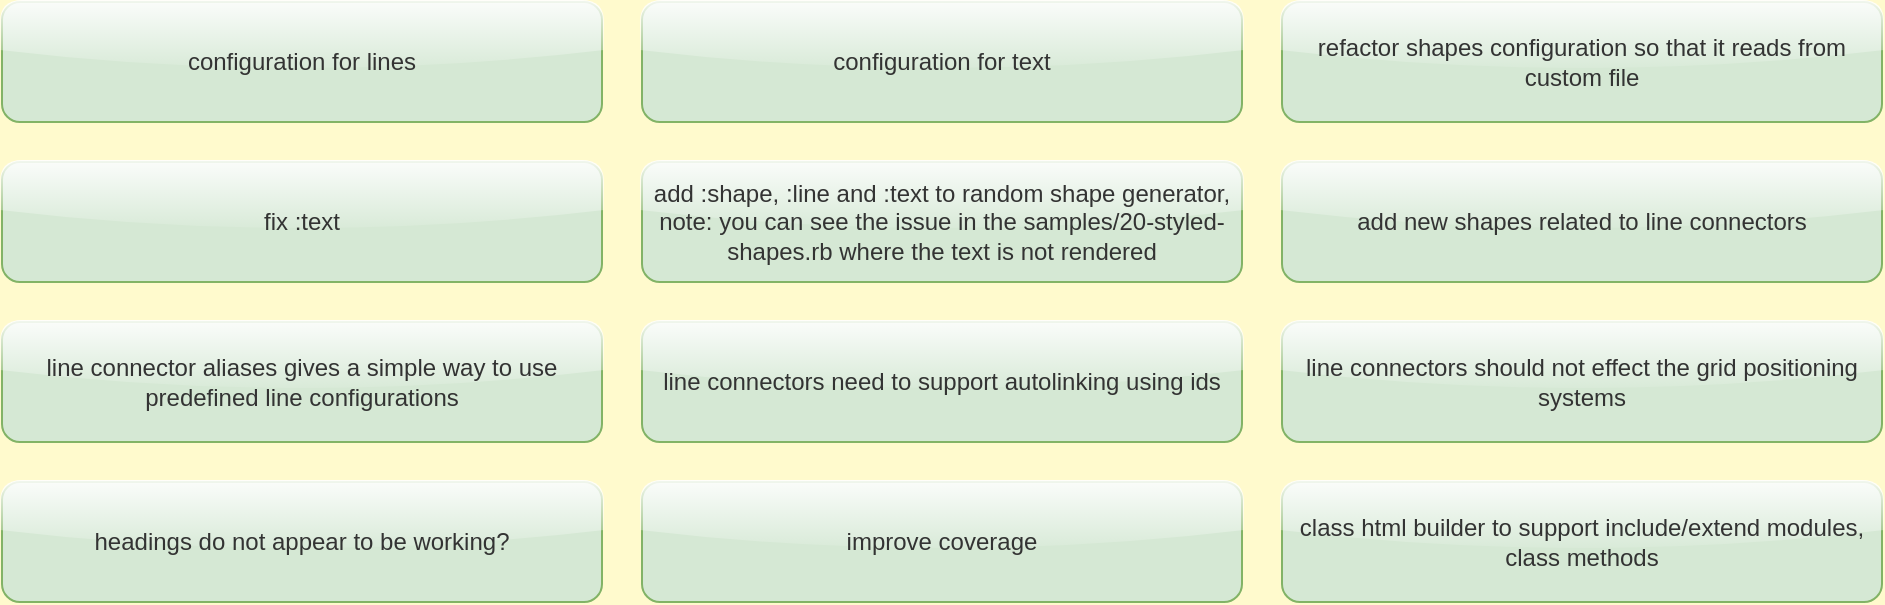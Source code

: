 <mxfile>
  <diagram id="b57" name="In progress">
    <mxGraphModel dx="0" dy="0" background="#FFFACD" grid="0" gridSize="10" guides="1" tooltips="1" connect="1" arrows="1" fold="1" page="1" pageScale="1" pageWidth="1169" pageHeight="827" math="0" shadow="0">
      <root>
        <mxCell id="page_root_b57" parent="b57"/>
        <mxCell id="node_root_b57" parent="page_root_b57"/>
        <mxCell id="b57-3" value="configuration for lines" style="whiteSpace=wrap;html=1;rounded=1;glass=1;fillColor=#d5e8d4;strokeColor=#82b366;fontColor=#333333" vertex="1" parent="node_root_b57">
          <mxGeometry x="10" y="10" width="300" height="60" as="geometry"/>
        </mxCell>
        <mxCell id="b57-4" value="configuration for text" style="whiteSpace=wrap;html=1;rounded=1;glass=1;fillColor=#d5e8d4;strokeColor=#82b366;fontColor=#333333" vertex="1" parent="node_root_b57">
          <mxGeometry x="330" y="10" width="300" height="60" as="geometry"/>
        </mxCell>
        <mxCell id="b57-5" value="refactor shapes configuration so that it reads from custom file" style="whiteSpace=wrap;html=1;rounded=1;glass=1;fillColor=#d5e8d4;strokeColor=#82b366;fontColor=#333333" vertex="1" parent="node_root_b57">
          <mxGeometry x="650" y="10" width="300" height="60" as="geometry"/>
        </mxCell>
        <mxCell id="b57-6" value="fix :text" style="whiteSpace=wrap;html=1;rounded=1;glass=1;fillColor=#d5e8d4;strokeColor=#82b366;fontColor=#333333" vertex="1" parent="node_root_b57">
          <mxGeometry x="10" y="90" width="300" height="60" as="geometry"/>
        </mxCell>
        <mxCell id="b57-7" value="add :shape, :line and :text to random shape generator, note: you can see the issue in the samples/20-styled-shapes.rb where the text is not rendered" style="whiteSpace=wrap;html=1;rounded=1;glass=1;fillColor=#d5e8d4;strokeColor=#82b366;fontColor=#333333" vertex="1" parent="node_root_b57">
          <mxGeometry x="330" y="90" width="300" height="60" as="geometry"/>
        </mxCell>
        <mxCell id="b57-8" value="add new shapes related to line connectors" style="whiteSpace=wrap;html=1;rounded=1;glass=1;fillColor=#d5e8d4;strokeColor=#82b366;fontColor=#333333" vertex="1" parent="node_root_b57">
          <mxGeometry x="650" y="90" width="300" height="60" as="geometry"/>
        </mxCell>
        <mxCell id="b57-9" value="line connector aliases gives a simple way to use predefined line configurations" style="whiteSpace=wrap;html=1;rounded=1;glass=1;fillColor=#d5e8d4;strokeColor=#82b366;fontColor=#333333" vertex="1" parent="node_root_b57">
          <mxGeometry x="10" y="170" width="300" height="60" as="geometry"/>
        </mxCell>
        <mxCell id="b57-10" value="line connectors need to support autolinking using ids" style="whiteSpace=wrap;html=1;rounded=1;glass=1;fillColor=#d5e8d4;strokeColor=#82b366;fontColor=#333333" vertex="1" parent="node_root_b57">
          <mxGeometry x="330" y="170" width="300" height="60" as="geometry"/>
        </mxCell>
        <mxCell id="b57-11" value="line connectors should not effect the grid positioning systems" style="whiteSpace=wrap;html=1;rounded=1;glass=1;fillColor=#d5e8d4;strokeColor=#82b366;fontColor=#333333" vertex="1" parent="node_root_b57">
          <mxGeometry x="650" y="170" width="300" height="60" as="geometry"/>
        </mxCell>
        <mxCell id="b57-12" value="headings do not appear to be working?" style="whiteSpace=wrap;html=1;rounded=1;glass=1;fillColor=#d5e8d4;strokeColor=#82b366;fontColor=#333333" vertex="1" parent="node_root_b57">
          <mxGeometry x="10" y="250" width="300" height="60" as="geometry"/>
        </mxCell>
        <mxCell id="b57-13" value="improve coverage" style="whiteSpace=wrap;html=1;rounded=1;glass=1;fillColor=#d5e8d4;strokeColor=#82b366;fontColor=#333333" vertex="1" parent="node_root_b57">
          <mxGeometry x="330" y="250" width="300" height="60" as="geometry"/>
        </mxCell>
        <mxCell id="b57-14" value="class html builder to support include/extend modules, class methods" style="whiteSpace=wrap;html=1;rounded=1;glass=1;fillColor=#d5e8d4;strokeColor=#82b366;fontColor=#333333" vertex="1" parent="node_root_b57">
          <mxGeometry x="650" y="250" width="300" height="60" as="geometry"/>
        </mxCell>
      </root>
    </mxGraphModel>
  </diagram>
  <diagram id="plU" name="To Do">
    <mxGraphModel dx="0" dy="0" background="#FFFACD" grid="0" gridSize="10" guides="1" tooltips="1" connect="1" arrows="1" fold="1" page="1" pageScale="1" pageWidth="1169" pageHeight="827" math="0" shadow="0">
      <root>
        <mxCell id="page_root_plU" parent="plU"/>
        <mxCell id="node_root_plU" parent="page_root_plU"/>
        <mxCell id="plU-2" value="refactor HTML builder to custom GEM or use existing ruby GEM" style="whiteSpace=wrap;html=1;rounded=1;glass=1;fillColor=#dae8fc;strokeColor=#6c8ebf;fontColor=#333333" vertex="1" parent="node_root_plU">
          <mxGeometry x="10" y="10" width="300" height="60" as="geometry"/>
        </mxCell>
        <mxCell id="plU-3" value="add page background to theme, use it whenever the theme is set at a diagram/page level" style="whiteSpace=wrap;html=1;rounded=1;glass=1;fillColor=#dae8fc;strokeColor=#6c8ebf;fontColor=#333333" vertex="1" parent="node_root_plU">
          <mxGeometry x="330" y="10" width="300" height="60" as="geometry"/>
        </mxCell>
        <mxCell id="plU-4" value="move DrawioDsl::Formatters::Factory::FORMATTERS to resource file" style="whiteSpace=wrap;html=1;rounded=1;glass=1;fillColor=#dae8fc;strokeColor=#6c8ebf;fontColor=#333333" vertex="1" parent="node_root_plU">
          <mxGeometry x="650" y="10" width="300" height="60" as="geometry"/>
        </mxCell>
        <mxCell id="plU-5" value="move DrawioDsl::Formatters::StyleBuilder::MAPPINGS to resource file" style="whiteSpace=wrap;html=1;rounded=1;glass=1;fillColor=#dae8fc;strokeColor=#6c8ebf;fontColor=#333333" vertex="1" parent="node_root_plU">
          <mxGeometry x="10" y="90" width="300" height="60" as="geometry"/>
        </mxCell>
        <mxCell id="plU-6" value="settings style attributes need to de-duplicate, might be best to utilize the new StyleBuilder class" style="whiteSpace=wrap;html=1;rounded=1;glass=1;fillColor=#dae8fc;strokeColor=#6c8ebf;fontColor=#333333" vertex="1" parent="node_root_plU">
          <mxGeometry x="330" y="90" width="300" height="60" as="geometry"/>
        </mxCell>
        <mxCell id="plU-7" value="write SVG directly into other projects" style="whiteSpace=wrap;html=1;rounded=1;glass=1;fillColor=#dae8fc;strokeColor=#6c8ebf;fontColor=#333333" vertex="1" parent="node_root_plU">
          <mxGeometry x="650" y="90" width="300" height="60" as="geometry"/>
        </mxCell>
        <mxCell id="plU-8" value="Nodes need to support child nodes" style="whiteSpace=wrap;html=1;rounded=1;glass=1;fillColor=#dae8fc;strokeColor=#6c8ebf;fontColor=#333333" vertex="1" parent="node_root_plU">
          <mxGeometry x="10" y="170" width="300" height="60" as="geometry"/>
        </mxCell>
        <mxCell id="plU-9" value="Grid layout does not position itself in relation to the last element" style="whiteSpace=wrap;html=1;rounded=1;glass=1;fillColor=#dae8fc;strokeColor=#6c8ebf;fontColor=#333333" vertex="1" parent="node_root_plU">
          <mxGeometry x="330" y="170" width="300" height="60" as="geometry"/>
        </mxCell>
        <mxCell id="plU-10" value="Dynamic sized shapes that expand to the size of their text" style="whiteSpace=wrap;html=1;rounded=1;glass=1;fillColor=#dae8fc;strokeColor=#6c8ebf;fontColor=#333333" vertex="1" parent="node_root_plU">
          <mxGeometry x="650" y="170" width="300" height="60" as="geometry"/>
        </mxCell>
        <mxCell id="plU-11" value="Control of text padding left, right, top and bottom" style="whiteSpace=wrap;html=1;rounded=1;glass=1;fillColor=#dae8fc;strokeColor=#6c8ebf;fontColor=#333333" vertex="1" parent="node_root_plU">
          <mxGeometry x="10" y="250" width="300" height="60" as="geometry"/>
        </mxCell>
        <mxCell id="plU-12" value="Improve the theme control over text-only shapes" style="whiteSpace=wrap;html=1;rounded=1;glass=1;fillColor=#dae8fc;strokeColor=#6c8ebf;fontColor=#333333" vertex="1" parent="node_root_plU">
          <mxGeometry x="330" y="250" width="300" height="60" as="geometry"/>
        </mxCell>
        <mxCell id="plU-13" value="x,y settings do not work for shapes within a grid layout" style="whiteSpace=wrap;html=1;rounded=1;glass=1;fillColor=#dae8fc;strokeColor=#6c8ebf;fontColor=#333333" vertex="1" parent="node_root_plU">
          <mxGeometry x="650" y="250" width="300" height="60" as="geometry"/>
        </mxCell>
        <mxCell id="plU-14" value="page layout so that you drop elements on and they are positioned correctly, e.g centered, left, right, etc, maybe a grid layout with a wrap of 1 and a width of the page is sufficient" style="whiteSpace=wrap;html=1;rounded=1;glass=1;fillColor=#dae8fc;strokeColor=#6c8ebf;fontColor=#333333" vertex="1" parent="node_root_plU">
          <mxGeometry x="10" y="330" width="300" height="60" as="geometry"/>
        </mxCell>
      </root>
    </mxGraphModel>
  </diagram>
  <diagram id="lil" name="Done">
    <mxGraphModel dx="0" dy="0" background="#FFFACD" grid="0" gridSize="10" guides="1" tooltips="1" connect="1" arrows="1" fold="1" page="1" pageScale="1" pageWidth="1169" pageHeight="827" math="0" shadow="0">
      <root>
        <mxCell id="page_root_lil" parent="lil"/>
        <mxCell id="node_root_lil" parent="page_root_lil"/>
        <mxCell id="lil-2" value="configuration for elements" style="whiteSpace=wrap;html=1;rounded=1;glass=1;fillColor=#f8cecc;strokeColor=#b85450;fontColor=#333333" vertex="1" parent="node_root_lil">
          <mxGeometry x="10" y="10" width="300" height="60" as="geometry"/>
        </mxCell>
        <mxCell id="lil-3" value="configuration for line strokes" style="whiteSpace=wrap;html=1;rounded=1;glass=1;fillColor=#f8cecc;strokeColor=#b85450;fontColor=#333333" vertex="1" parent="node_root_lil">
          <mxGeometry x="330" y="10" width="300" height="60" as="geometry"/>
        </mxCell>
        <mxCell id="lil-4" value="configuration for connector compass direction" style="whiteSpace=wrap;html=1;rounded=1;glass=1;fillColor=#f8cecc;strokeColor=#b85450;fontColor=#333333" vertex="1" parent="node_root_lil">
          <mxGeometry x="650" y="10" width="300" height="60" as="geometry"/>
        </mxCell>
        <mxCell id="lil-5" value="configuration for connector design" style="whiteSpace=wrap;html=1;rounded=1;glass=1;fillColor=#f8cecc;strokeColor=#b85450;fontColor=#333333" vertex="1" parent="node_root_lil">
          <mxGeometry x="10" y="90" width="300" height="60" as="geometry"/>
        </mxCell>
        <mxCell id="lil-6" value="configuration for connector arrows" style="whiteSpace=wrap;html=1;rounded=1;glass=1;fillColor=#f8cecc;strokeColor=#b85450;fontColor=#333333" vertex="1" parent="node_root_lil">
          <mxGeometry x="330" y="90" width="300" height="60" as="geometry"/>
        </mxCell>
        <mxCell id="lil-7" value="configuration for connector waypoints" style="whiteSpace=wrap;html=1;rounded=1;glass=1;fillColor=#f8cecc;strokeColor=#b85450;fontColor=#333333" vertex="1" parent="node_root_lil">
          <mxGeometry x="650" y="90" width="300" height="60" as="geometry"/>
        </mxCell>
        <mxCell id="lil-8" value="export_json will output a diagram in machine readable format" style="whiteSpace=wrap;html=1;rounded=1;glass=1;fillColor=#f8cecc;strokeColor=#b85450;fontColor=#333333" vertex="1" parent="node_root_lil">
          <mxGeometry x="10" y="170" width="300" height="60" as="geometry"/>
        </mxCell>
        <mxCell id="lil-9" value="class html formatter to support regular html nodes such as p, h1.. ul, li that are found on the builder" style="whiteSpace=wrap;html=1;rounded=1;glass=1;fillColor=#f8cecc;strokeColor=#b85450;fontColor=#333333" vertex="1" parent="node_root_lil">
          <mxGeometry x="330" y="170" width="300" height="60" as="geometry"/>
        </mxCell>
        <mxCell id="lil-10" value="group box, like a regular box but with a top aligned h1 style title" style="whiteSpace=wrap;html=1;rounded=1;glass=1;fillColor=#f8cecc;strokeColor=#b85450;fontColor=#333333" vertex="1" parent="node_root_lil">
          <mxGeometry x="650" y="170" width="300" height="60" as="geometry"/>
        </mxCell>
        <mxCell id="lil-11" value="build a domain (class) diagram" style="whiteSpace=wrap;html=1;rounded=1;glass=1;fillColor=#f8cecc;strokeColor=#b85450;fontColor=#333333" vertex="1" parent="node_root_lil">
          <mxGeometry x="10" y="250" width="300" height="60" as="geometry"/>
        </mxCell>
        <mxCell id="lil-12" value="build configuration for line strokes %i[dashed dotted dashdot dashdotdot dotdotdot longdash)" style="whiteSpace=wrap;html=1;rounded=1;glass=1;fillColor=#f8cecc;strokeColor=#b85450;fontColor=#333333" vertex="1" parent="node_root_lil">
          <mxGeometry x="330" y="250" width="300" height="60" as="geometry"/>
        </mxCell>
        <mxCell id="lil-13" value="build configuration for line compass %i[n ne e se s sw w nw]" style="whiteSpace=wrap;html=1;rounded=1;glass=1;fillColor=#f8cecc;strokeColor=#b85450;fontColor=#333333" vertex="1" parent="node_root_lil">
          <mxGeometry x="650" y="250" width="300" height="60" as="geometry"/>
        </mxCell>
        <mxCell id="lil-14" value="build configuration for line shape %i[style1 style2 style3 style4]" style="whiteSpace=wrap;html=1;rounded=1;glass=1;fillColor=#f8cecc;strokeColor=#b85450;fontColor=#333333" vertex="1" parent="node_root_lil">
          <mxGeometry x="10" y="330" width="300" height="60" as="geometry"/>
        </mxCell>
        <mxCell id="lil-15" value="build configuration for arrows %i[straight triangle diamond circle cross short default none plain skewed_dash concave er_many er_one er_one_optional er_one_mandatory er_many_optional er_many_mandatory]" style="whiteSpace=wrap;html=1;rounded=1;glass=1;fillColor=#f8cecc;strokeColor=#b85450;fontColor=#333333" vertex="1" parent="node_root_lil">
          <mxGeometry x="330" y="330" width="300" height="60" as="geometry"/>
        </mxCell>
        <mxCell id="lil-16" value="refactor the shape-&gt;text_only (boolean) to category (symbol)" style="whiteSpace=wrap;html=1;rounded=1;glass=1;fillColor=#f8cecc;strokeColor=#b85450;fontColor=#333333" vertex="1" parent="node_root_lil">
          <mxGeometry x="650" y="330" width="300" height="60" as="geometry"/>
        </mxCell>
        <mxCell id="lil-17" value="ensure that ids are working as expected" style="whiteSpace=wrap;html=1;rounded=1;glass=1;fillColor=#f8cecc;strokeColor=#b85450;fontColor=#333333" vertex="1" parent="node_root_lil">
          <mxGeometry x="10" y="410" width="300" height="60" as="geometry"/>
        </mxCell>
        <mxCell id="lil-18" value="alter the initial parameter of all shapes so that it can be an ID, without named attribute" style="whiteSpace=wrap;html=1;rounded=1;glass=1;fillColor=#f8cecc;strokeColor=#b85450;fontColor=#333333" vertex="1" parent="node_root_lil">
          <mxGeometry x="330" y="410" width="300" height="60" as="geometry"/>
        </mxCell>
        <mxCell id="lil-19" value="move project-plan files" style="whiteSpace=wrap;html=1;rounded=1;glass=1;fillColor=#f8cecc;strokeColor=#b85450;fontColor=#333333" vertex="1" parent="node_root_lil">
          <mxGeometry x="650" y="410" width="300" height="60" as="geometry"/>
        </mxCell>
        <mxCell id="lil-20" value="alter configure_shape so it sets the default shape key and use that for selecting the default HTML formatter" style="whiteSpace=wrap;html=1;rounded=1;glass=1;fillColor=#f8cecc;strokeColor=#b85450;fontColor=#333333" vertex="1" parent="node_root_lil">
          <mxGeometry x="10" y="490" width="300" height="60" as="geometry"/>
        </mxCell>
        <mxCell id="lil-21" value="add todo shape to simplify project plan drawing" style="whiteSpace=wrap;html=1;rounded=1;glass=1;fillColor=#f8cecc;strokeColor=#b85450;fontColor=#333333" vertex="1" parent="node_root_lil">
          <mxGeometry x="330" y="490" width="300" height="60" as="geometry"/>
        </mxCell>
        <mxCell id="lil-22" value="introduce .value property to shape and let it use either formatted HTML or plain text title" style="whiteSpace=wrap;html=1;rounded=1;glass=1;fillColor=#f8cecc;strokeColor=#b85450;fontColor=#333333" vertex="1" parent="node_root_lil">
          <mxGeometry x="650" y="490" width="300" height="60" as="geometry"/>
        </mxCell>
        <mxCell id="lil-23" value="formatter DSL that can render HTML directly into the value property" style="whiteSpace=wrap;html=1;rounded=1;glass=1;fillColor=#f8cecc;strokeColor=#b85450;fontColor=#333333" vertex="1" parent="node_root_lil">
          <mxGeometry x="10" y="570" width="300" height="60" as="geometry"/>
        </mxCell>
        <mxCell id="lil-24" value="formatter DSL for class and interface generation" style="whiteSpace=wrap;html=1;rounded=1;glass=1;fillColor=#f8cecc;strokeColor=#b85450;fontColor=#333333" vertex="1" parent="node_root_lil">
          <mxGeometry x="330" y="570" width="300" height="60" as="geometry"/>
        </mxCell>
        <mxCell id="lil-25" value="generate extension based graphics based on drawio extensions.js" style="whiteSpace=wrap;html=1;rounded=1;glass=1;fillColor=#f8cecc;strokeColor=#b85450;fontColor=#333333" vertex="1" parent="node_root_lil">
          <mxGeometry x="650" y="570" width="300" height="60" as="geometry"/>
        </mxCell>
        <mxCell id="lil-26" value="active? flag on page defaulting to true. set to false to exclude page from diagram." style="whiteSpace=wrap;html=1;rounded=1;glass=1;fillColor=#f8cecc;strokeColor=#b85450;fontColor=#333333" vertex="1" parent="node_root_lil">
          <mxGeometry x="10" y="650" width="300" height="60" as="geometry"/>
        </mxCell>
        <mxCell id="lil-27" value="first level child nodes need to hang of node 1" style="whiteSpace=wrap;html=1;rounded=1;glass=1;fillColor=#f8cecc;strokeColor=#b85450;fontColor=#333333" vertex="1" parent="node_root_lil">
          <mxGeometry x="330" y="650" width="300" height="60" as="geometry"/>
        </mxCell>
        <mxCell id="lil-28" value="node has child nodes and add_node will set a nodes parent" style="whiteSpace=wrap;html=1;rounded=1;glass=1;fillColor=#f8cecc;strokeColor=#b85450;fontColor=#333333" vertex="1" parent="node_root_lil">
          <mxGeometry x="650" y="650" width="300" height="60" as="geometry"/>
        </mxCell>
        <mxCell id="lil-29" value="nodes can belong to a parent node, the top level node responds with truthy to root?" style="whiteSpace=wrap;html=1;rounded=1;glass=1;fillColor=#f8cecc;strokeColor=#b85450;fontColor=#333333" vertex="1" parent="node_root_lil">
          <mxGeometry x="10" y="730" width="300" height="60" as="geometry"/>
        </mxCell>
        <mxCell id="lil-30" value="add sample diagram for the github readme file" style="whiteSpace=wrap;html=1;rounded=1;glass=1;fillColor=#f8cecc;strokeColor=#b85450;fontColor=#333333" vertex="1" parent="node_root_lil">
          <mxGeometry x="330" y="730" width="300" height="60" as="geometry"/>
        </mxCell>
        <mxCell id="lil-31" value="write samples into docs folder and display in readme" style="whiteSpace=wrap;html=1;rounded=1;glass=1;fillColor=#f8cecc;strokeColor=#b85450;fontColor=#333333" vertex="1" parent="node_root_lil">
          <mxGeometry x="650" y="730" width="300" height="60" as="geometry"/>
        </mxCell>
        <mxCell id="lil-32" value="add export as .PNG, needs to take a page number as the PNG will not support multiple pages" style="whiteSpace=wrap;html=1;rounded=1;glass=1;fillColor=#f8cecc;strokeColor=#b85450;fontColor=#333333" vertex="1" parent="node_root_lil">
          <mxGeometry x="10" y="810" width="300" height="60" as="geometry"/>
        </mxCell>
        <mxCell id="lil-33" value="add export as .SVG, needs to take a page number as the SVG will not support multiple pages" style="whiteSpace=wrap;html=1;rounded=1;glass=1;fillColor=#f8cecc;strokeColor=#b85450;fontColor=#333333" vertex="1" parent="node_root_lil">
          <mxGeometry x="330" y="810" width="300" height="60" as="geometry"/>
        </mxCell>
        <mxCell id="lil-34" value="add save as .drawio" style="whiteSpace=wrap;html=1;rounded=1;glass=1;fillColor=#f8cecc;strokeColor=#b85450;fontColor=#333333" vertex="1" parent="node_root_lil">
          <mxGeometry x="650" y="810" width="300" height="60" as="geometry"/>
        </mxCell>
      </root>
    </mxGraphModel>
  </diagram>
</mxfile>